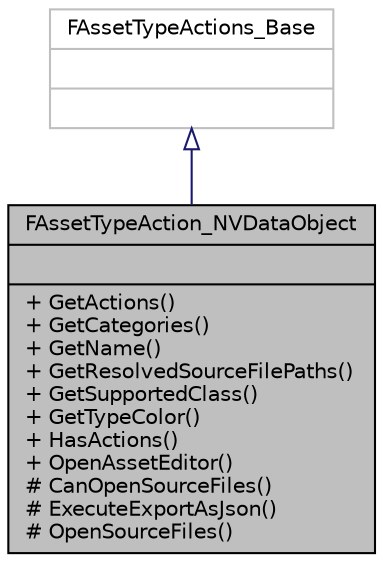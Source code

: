 digraph "FAssetTypeAction_NVDataObject"
{
  edge [fontname="Helvetica",fontsize="10",labelfontname="Helvetica",labelfontsize="10"];
  node [fontname="Helvetica",fontsize="10",shape=record];
  Node1 [label="{FAssetTypeAction_NVDataObject\n||+ GetActions()\l+ GetCategories()\l+ GetName()\l+ GetResolvedSourceFilePaths()\l+ GetSupportedClass()\l+ GetTypeColor()\l+ HasActions()\l+ OpenAssetEditor()\l# CanOpenSourceFiles()\l# ExecuteExportAsJson()\l# OpenSourceFiles()\l}",height=0.2,width=0.4,color="black", fillcolor="grey75", style="filled", fontcolor="black"];
  Node2 -> Node1 [dir="back",color="midnightblue",fontsize="10",style="solid",arrowtail="onormal",fontname="Helvetica"];
  Node2 [label="{FAssetTypeActions_Base\n||}",height=0.2,width=0.4,color="grey75", fillcolor="white", style="filled"];
}
